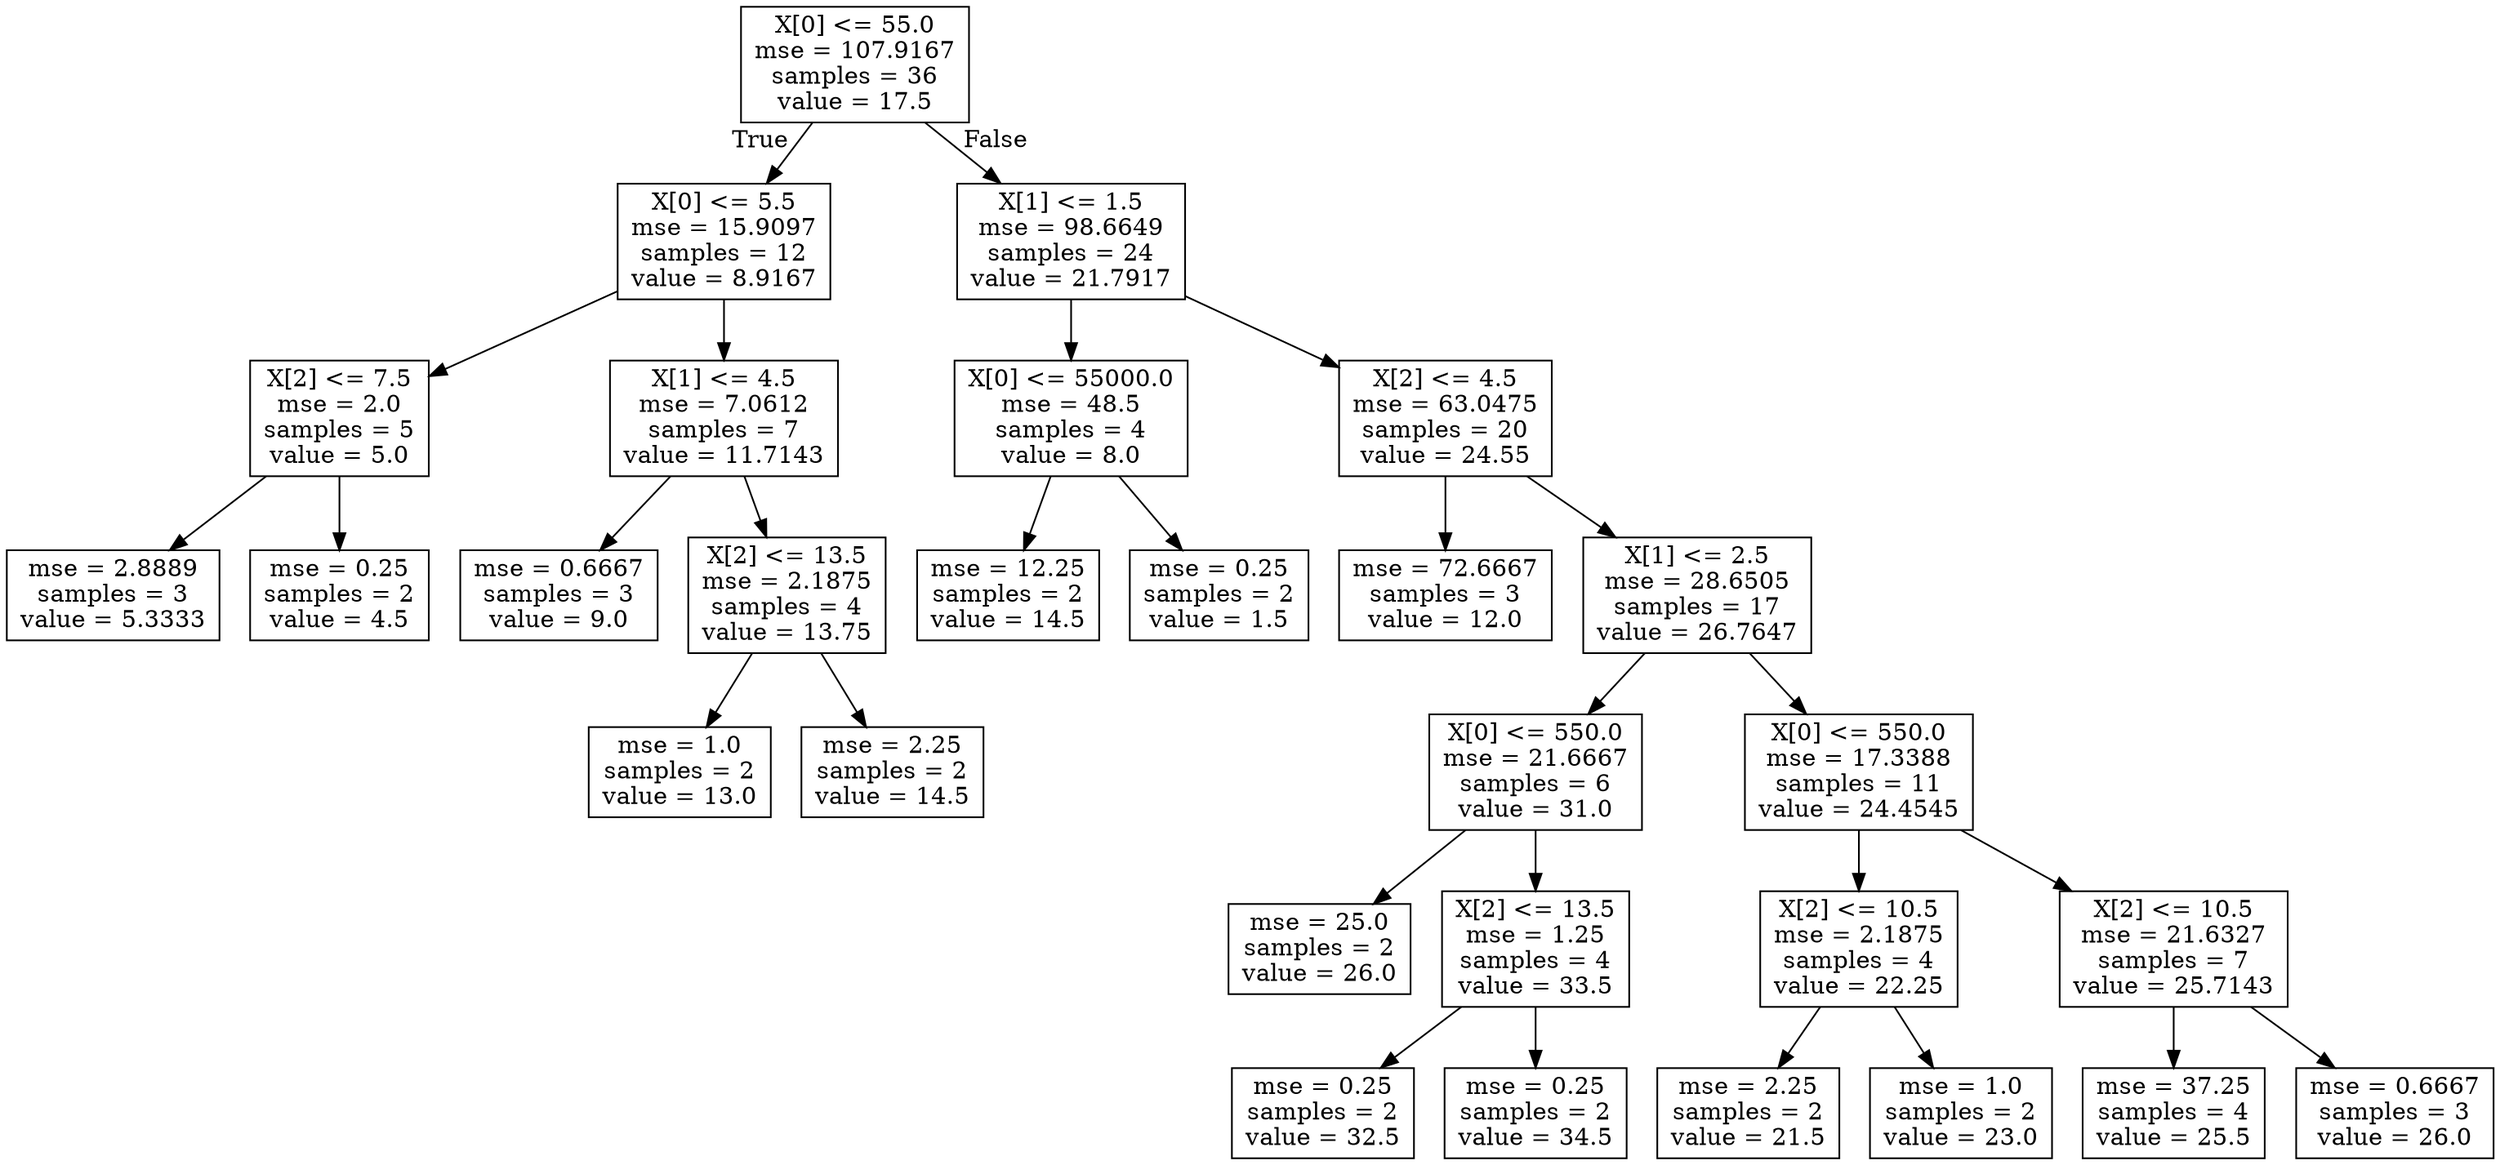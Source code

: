 digraph Tree {
node [shape=box] ;
0 [label="X[0] <= 55.0\nmse = 107.9167\nsamples = 36\nvalue = 17.5"] ;
1 [label="X[0] <= 5.5\nmse = 15.9097\nsamples = 12\nvalue = 8.9167"] ;
0 -> 1 [labeldistance=2.5, labelangle=45, headlabel="True"] ;
2 [label="X[2] <= 7.5\nmse = 2.0\nsamples = 5\nvalue = 5.0"] ;
1 -> 2 ;
3 [label="mse = 2.8889\nsamples = 3\nvalue = 5.3333"] ;
2 -> 3 ;
4 [label="mse = 0.25\nsamples = 2\nvalue = 4.5"] ;
2 -> 4 ;
5 [label="X[1] <= 4.5\nmse = 7.0612\nsamples = 7\nvalue = 11.7143"] ;
1 -> 5 ;
6 [label="mse = 0.6667\nsamples = 3\nvalue = 9.0"] ;
5 -> 6 ;
7 [label="X[2] <= 13.5\nmse = 2.1875\nsamples = 4\nvalue = 13.75"] ;
5 -> 7 ;
8 [label="mse = 1.0\nsamples = 2\nvalue = 13.0"] ;
7 -> 8 ;
9 [label="mse = 2.25\nsamples = 2\nvalue = 14.5"] ;
7 -> 9 ;
10 [label="X[1] <= 1.5\nmse = 98.6649\nsamples = 24\nvalue = 21.7917"] ;
0 -> 10 [labeldistance=2.5, labelangle=-45, headlabel="False"] ;
11 [label="X[0] <= 55000.0\nmse = 48.5\nsamples = 4\nvalue = 8.0"] ;
10 -> 11 ;
12 [label="mse = 12.25\nsamples = 2\nvalue = 14.5"] ;
11 -> 12 ;
13 [label="mse = 0.25\nsamples = 2\nvalue = 1.5"] ;
11 -> 13 ;
14 [label="X[2] <= 4.5\nmse = 63.0475\nsamples = 20\nvalue = 24.55"] ;
10 -> 14 ;
15 [label="mse = 72.6667\nsamples = 3\nvalue = 12.0"] ;
14 -> 15 ;
16 [label="X[1] <= 2.5\nmse = 28.6505\nsamples = 17\nvalue = 26.7647"] ;
14 -> 16 ;
17 [label="X[0] <= 550.0\nmse = 21.6667\nsamples = 6\nvalue = 31.0"] ;
16 -> 17 ;
18 [label="mse = 25.0\nsamples = 2\nvalue = 26.0"] ;
17 -> 18 ;
19 [label="X[2] <= 13.5\nmse = 1.25\nsamples = 4\nvalue = 33.5"] ;
17 -> 19 ;
20 [label="mse = 0.25\nsamples = 2\nvalue = 32.5"] ;
19 -> 20 ;
21 [label="mse = 0.25\nsamples = 2\nvalue = 34.5"] ;
19 -> 21 ;
22 [label="X[0] <= 550.0\nmse = 17.3388\nsamples = 11\nvalue = 24.4545"] ;
16 -> 22 ;
23 [label="X[2] <= 10.5\nmse = 2.1875\nsamples = 4\nvalue = 22.25"] ;
22 -> 23 ;
24 [label="mse = 2.25\nsamples = 2\nvalue = 21.5"] ;
23 -> 24 ;
25 [label="mse = 1.0\nsamples = 2\nvalue = 23.0"] ;
23 -> 25 ;
26 [label="X[2] <= 10.5\nmse = 21.6327\nsamples = 7\nvalue = 25.7143"] ;
22 -> 26 ;
27 [label="mse = 37.25\nsamples = 4\nvalue = 25.5"] ;
26 -> 27 ;
28 [label="mse = 0.6667\nsamples = 3\nvalue = 26.0"] ;
26 -> 28 ;
}